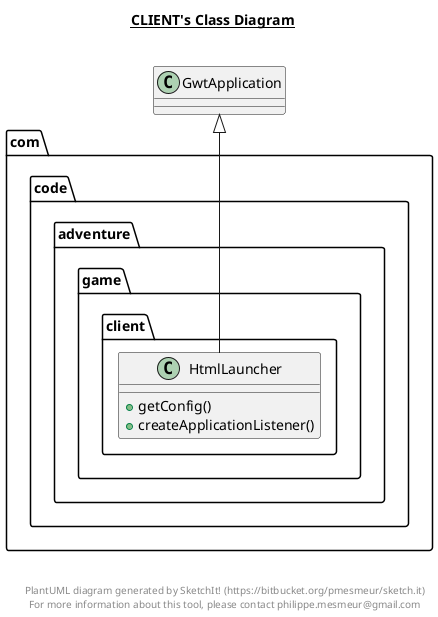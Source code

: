 @startuml

title __CLIENT's Class Diagram__\n

  package com.code.adventure.game.client {
    class HtmlLauncher {
        + getConfig()
        + createApplicationListener()
    }
  }
  

  HtmlLauncher -up-|> GwtApplication


right footer


PlantUML diagram generated by SketchIt! (https://bitbucket.org/pmesmeur/sketch.it)
For more information about this tool, please contact philippe.mesmeur@gmail.com
endfooter

@enduml
